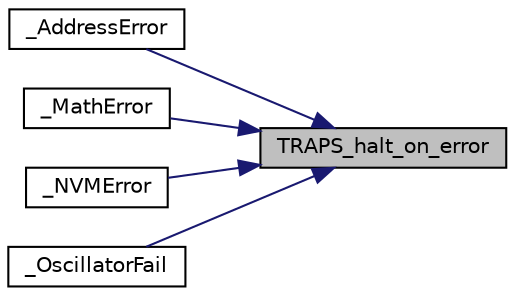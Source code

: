 digraph "TRAPS_halt_on_error"
{
 // LATEX_PDF_SIZE
  edge [fontname="Helvetica",fontsize="10",labelfontname="Helvetica",labelfontsize="10"];
  node [fontname="Helvetica",fontsize="10",shape=record];
  rankdir="RL";
  Node1 [label="TRAPS_halt_on_error",height=0.2,width=0.4,color="black", fillcolor="grey75", style="filled", fontcolor="black",tooltip=" "];
  Node1 -> Node2 [dir="back",color="midnightblue",fontsize="10",style="solid",fontname="Helvetica"];
  Node2 [label="_AddressError",height=0.2,width=0.4,color="black", fillcolor="white", style="filled",URL="$traps_8c.html#a369f76085b5e8862ed6c95ebc4196240",tooltip=" "];
  Node1 -> Node3 [dir="back",color="midnightblue",fontsize="10",style="solid",fontname="Helvetica"];
  Node3 [label="_MathError",height=0.2,width=0.4,color="black", fillcolor="white", style="filled",URL="$traps_8c.html#a2017082168ce25fa118fc65101c58620",tooltip=" "];
  Node1 -> Node4 [dir="back",color="midnightblue",fontsize="10",style="solid",fontname="Helvetica"];
  Node4 [label="_NVMError",height=0.2,width=0.4,color="black", fillcolor="white", style="filled",URL="$traps_8c.html#a83b43b87a245038820f448eca03edf01",tooltip=" "];
  Node1 -> Node5 [dir="back",color="midnightblue",fontsize="10",style="solid",fontname="Helvetica"];
  Node5 [label="_OscillatorFail",height=0.2,width=0.4,color="black", fillcolor="white", style="filled",URL="$traps_8c.html#ae50a96c4daa59acda66ca62e59b2a9a9",tooltip=" "];
}
